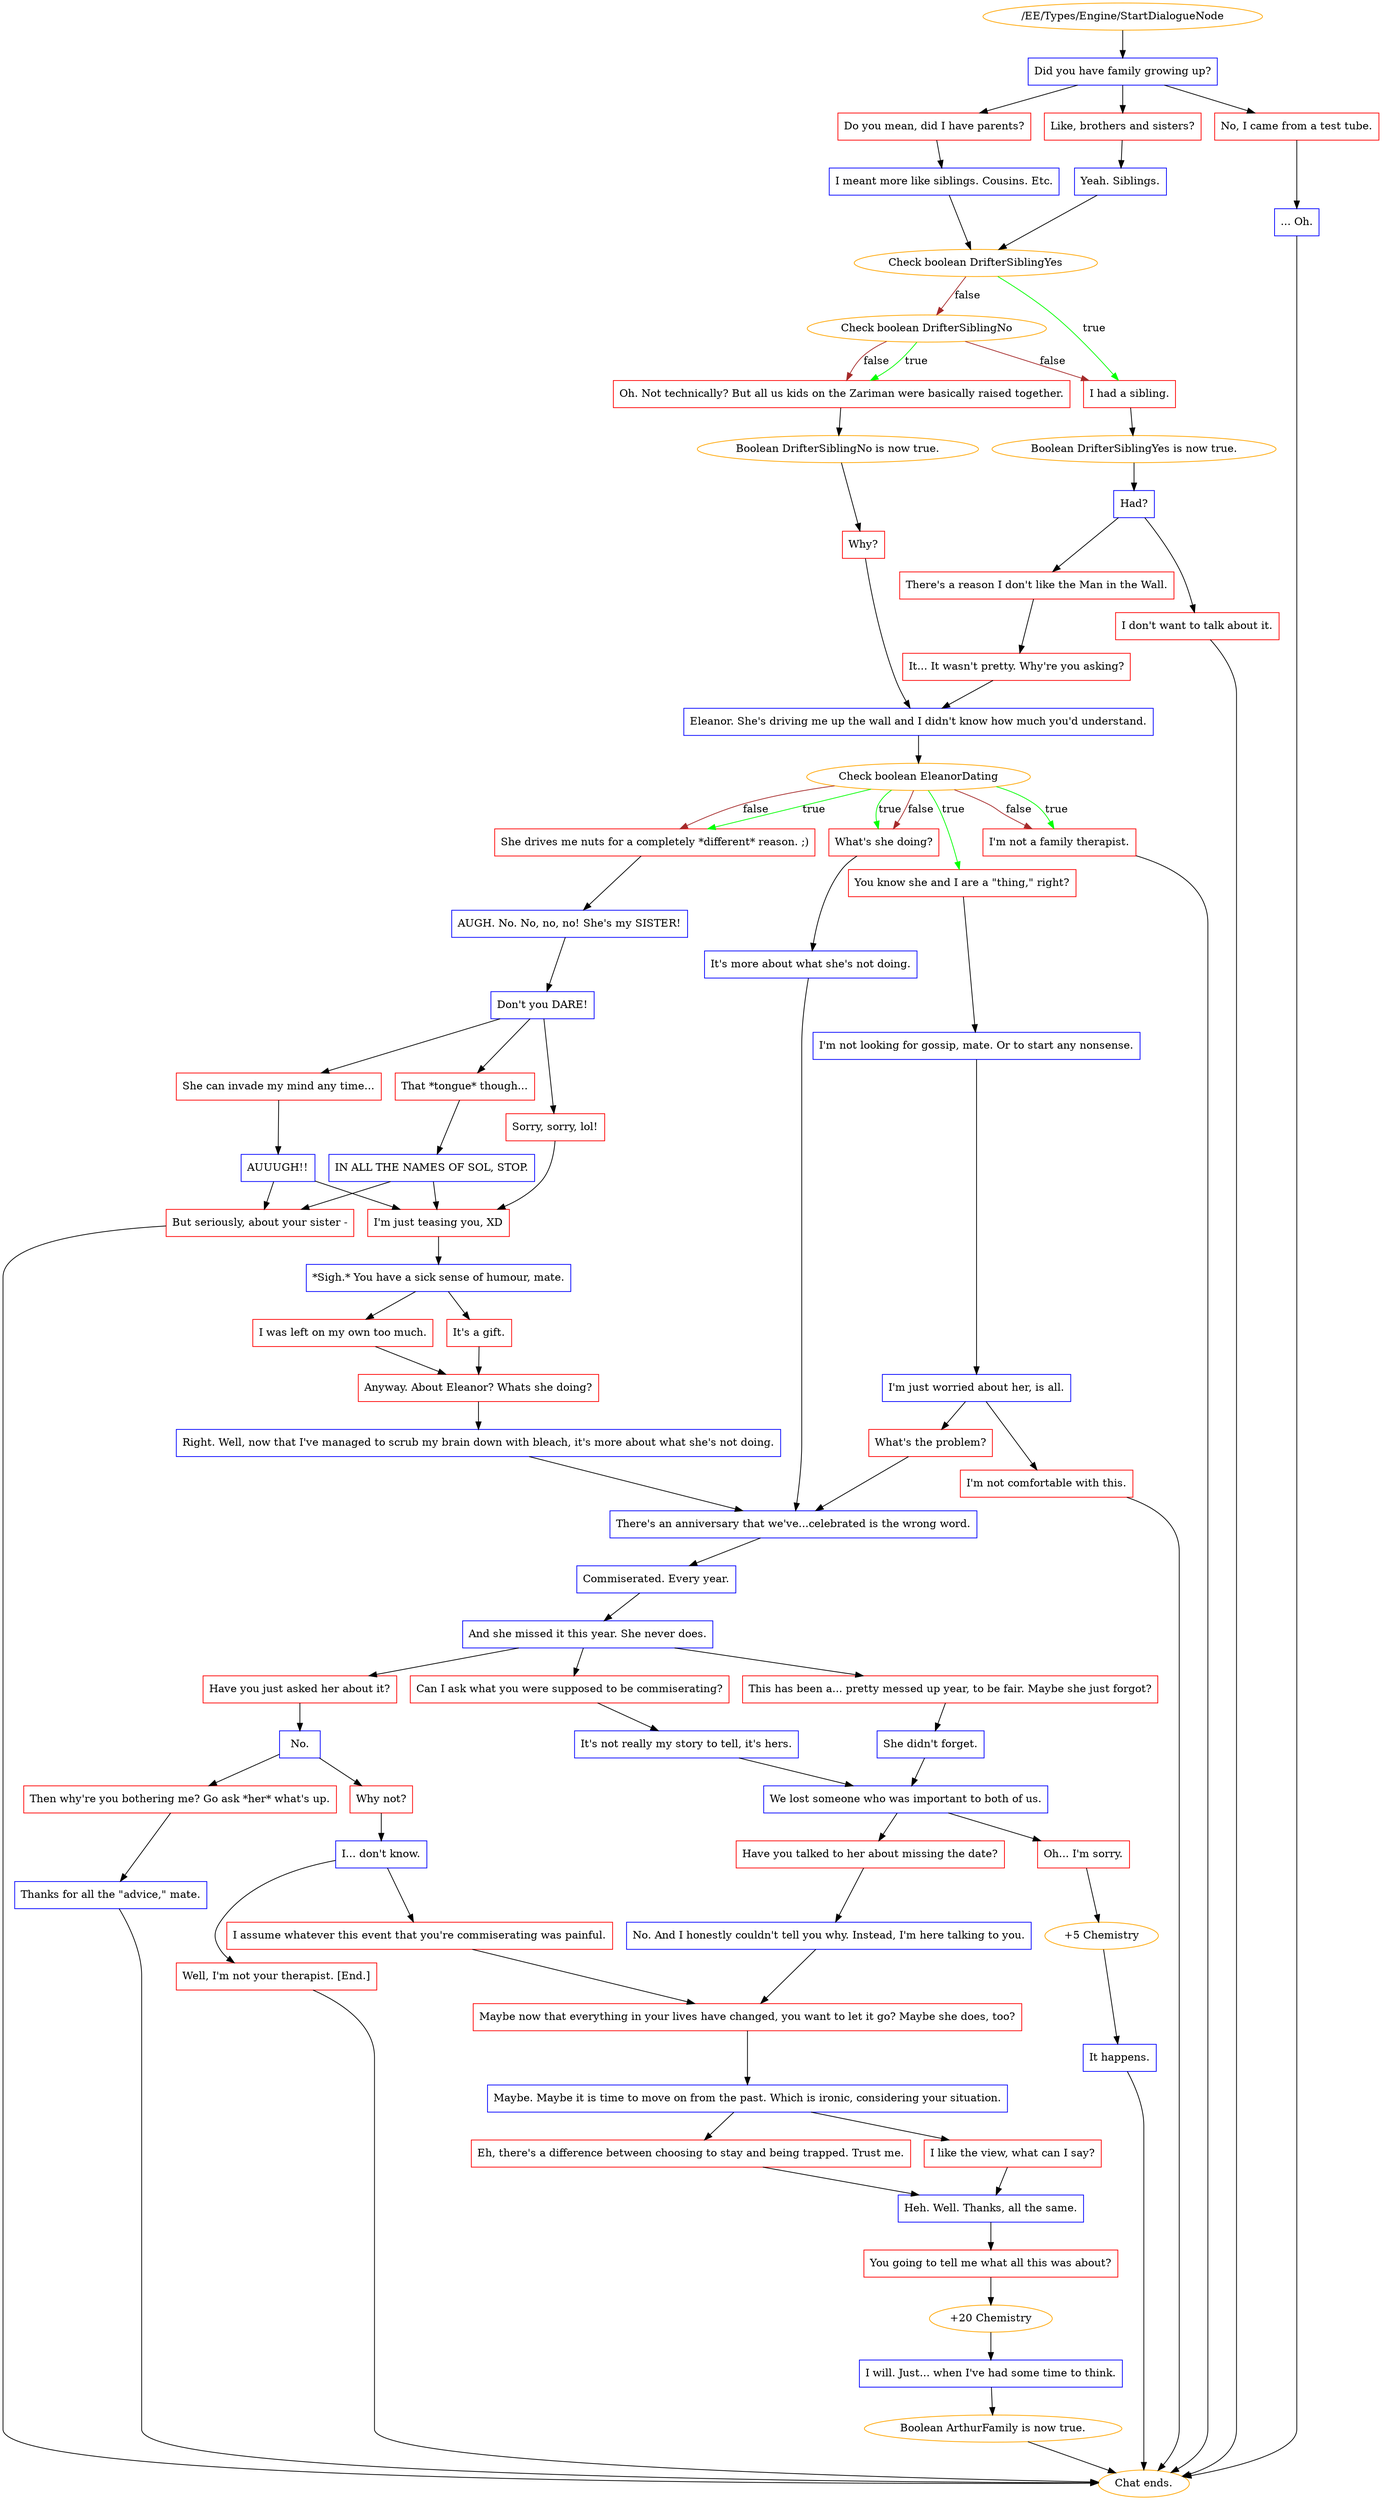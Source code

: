 digraph {
	1107 [label="/EE/Types/Engine/StartDialogueNode",color=orange];
		1107 -> 1108;
	1108 [label="Did you have family growing up?",shape=box,color=blue];
		1108 -> 1109;
		1108 -> 1110;
		1108 -> 1111;
	1109 [label="Like, brothers and sisters?",shape=box,color=red];
		1109 -> 2789;
	1110 [label="Do you mean, did I have parents?",shape=box,color=red];
		1110 -> 2790;
	1111 [label="No, I came from a test tube.",shape=box,color=red];
		1111 -> 1112;
	2789 [label="Yeah. Siblings.",shape=box,color=blue];
		2789 -> 2791;
	2790 [label="I meant more like siblings. Cousins. Etc.",shape=box,color=blue];
		2790 -> 2791;
	1112 [label="... Oh.",shape=box,color=blue];
		1112 -> "Chat ends.";
	2791 [label="Check boolean DrifterSiblingYes",color=orange];
		2791 -> 1123 [label=true,color=green];
		2791 -> 298 [label=false,color=brown];
	"Chat ends." [color=orange];
	1123 [label="I had a sibling.",shape=box,color=red];
		1123 -> 1121;
	298 [label="Check boolean DrifterSiblingNo",color=orange];
		298 -> 1124 [label=true,color=green];
		298 -> 1123 [label=false,color=brown];
		298 -> 1124 [label=false,color=brown];
	1121 [label="Boolean DrifterSiblingYes is now true.",color=orange];
		1121 -> 1126;
	1124 [label="Oh. Not technically? But all us kids on the Zariman were basically raised together.",shape=box,color=red];
		1124 -> 1122;
	1126 [label="Had?",shape=box,color=blue];
		1126 -> 1117;
		1126 -> 377;
	1122 [label="Boolean DrifterSiblingNo is now true.",color=orange];
		1122 -> 1125;
	1117 [label="There's a reason I don't like the Man in the Wall.",shape=box,color=red];
		1117 -> 1120;
	377 [label="I don't want to talk about it.",shape=box,color=red];
		377 -> "Chat ends.";
	1125 [label="Why?",shape=box,color=red];
		1125 -> 1119;
	1120 [label="It... It wasn't pretty. Why're you asking?",shape=box,color=red];
		1120 -> 1119;
	"Chat ends." [color=orange];
	1119 [label="Eleanor. She's driving me up the wall and I didn't know how much you'd understand.",shape=box,color=blue];
		1119 -> 1127;
	1127 [label="Check boolean EleanorDating",color=orange];
		1127 -> 1128 [label=true,color=green];
		1127 -> 1129 [label=true,color=green];
		1127 -> 1130 [label=true,color=green];
		1127 -> 1131 [label=true,color=green];
		1127 -> 1129 [label=false,color=brown];
		1127 -> 1130 [label=false,color=brown];
		1127 -> 1131 [label=false,color=brown];
	1128 [label="You know she and I are a \"thing,\" right?",shape=box,color=red];
		1128 -> 1136;
	1129 [label="What's she doing?",shape=box,color=red];
		1129 -> 1135;
	1130 [label="She drives me nuts for a completely *different* reason. ;)",shape=box,color=red];
		1130 -> 1133;
	1131 [label="I'm not a family therapist.",shape=box,color=red];
		1131 -> "Chat ends.";
	1136 [label="I'm not looking for gossip, mate. Or to start any nonsense.",shape=box,color=blue];
		1136 -> 1137;
	1135 [label="It's more about what she's not doing.",shape=box,color=blue];
		1135 -> 1154;
	1133 [label="AUGH. No. No, no, no! She's my SISTER!",shape=box,color=blue];
		1133 -> 1134;
	"Chat ends." [color=orange];
	1137 [label="I'm just worried about her, is all.",shape=box,color=blue];
		1137 -> 1142;
		1137 -> 1141;
	1154 [label="There's an anniversary that we've...celebrated is the wrong word.",shape=box,color=blue];
		1154 -> 1156;
	1134 [label="Don't you DARE!",shape=box,color=blue];
		1134 -> 1138;
		1134 -> 1139;
		1134 -> 1140;
	1142 [label="What's the problem?",shape=box,color=red];
		1142 -> 1154;
	1141 [label="I'm not comfortable with this.",shape=box,color=red];
		1141 -> "Chat ends.";
	1156 [label="Commiserated. Every year.",shape=box,color=blue];
		1156 -> 1157;
	1138 [label="Sorry, sorry, lol!",shape=box,color=red];
		1138 -> 1147;
	1139 [label="That *tongue* though...",shape=box,color=red];
		1139 -> 1144;
	1140 [label="She can invade my mind any time...",shape=box,color=red];
		1140 -> 1145;
	"Chat ends." [color=orange];
	1157 [label="And she missed it this year. She never does.",shape=box,color=blue];
		1157 -> 1155;
		1157 -> 1158;
		1157 -> 1160;
	1147 [label="I'm just teasing you, XD",shape=box,color=red];
		1147 -> 1149;
	1144 [label="IN ALL THE NAMES OF SOL, STOP.",shape=box,color=blue];
		1144 -> 1146;
		1144 -> 1147;
	1145 [label="AUUUGH!!",shape=box,color=blue];
		1145 -> 1146;
		1145 -> 1147;
	1155 [label="This has been a... pretty messed up year, to be fair. Maybe she just forgot?",shape=box,color=red];
		1155 -> 1166;
	1158 [label="Can I ask what you were supposed to be commiserating?",shape=box,color=red];
		1158 -> 1159;
	1160 [label="Have you just asked her about it?",shape=box,color=red];
		1160 -> 1162;
	1149 [label="*Sigh.* You have a sick sense of humour, mate.",shape=box,color=blue];
		1149 -> 1150;
		1149 -> 1152;
	1146 [label="But seriously, about your sister -",shape=box,color=red];
		1146 -> "Chat ends.";
	1166 [label="She didn't forget.",shape=box,color=blue];
		1166 -> 1165;
	1159 [label="It's not really my story to tell, it's hers.",shape=box,color=blue];
		1159 -> 1165;
	1162 [label="No.",shape=box,color=blue];
		1162 -> 1161;
		1162 -> 1163;
	1150 [label="I was left on my own too much.",shape=box,color=red];
		1150 -> 1153;
	1152 [label="It's a gift.",shape=box,color=red];
		1152 -> 1153;
	"Chat ends." [color=orange];
	1165 [label="We lost someone who was important to both of us.",shape=box,color=blue];
		1165 -> 1173;
		1165 -> 1174;
	1161 [label="Why not?",shape=box,color=red];
		1161 -> 1167;
	1163 [label="Then why're you bothering me? Go ask *her* what's up.",shape=box,color=red];
		1163 -> 1164;
	1153 [label="Anyway. About Eleanor? Whats she doing?",shape=box,color=red];
		1153 -> 1151;
	1173 [label="Have you talked to her about missing the date?",shape=box,color=red];
		1173 -> 1178;
	1174 [label="Oh... I'm sorry.",shape=box,color=red];
		1174 -> 1176;
	1167 [label="I... don't know.",shape=box,color=blue];
		1167 -> 1169;
		1167 -> 1170;
	1164 [label="Thanks for all the \"advice,\" mate.",shape=box,color=blue];
		1164 -> "Chat ends.";
	1151 [label="Right. Well, now that I've managed to scrub my brain down with bleach, it's more about what she's not doing.",shape=box,color=blue];
		1151 -> 1154;
	1178 [label="No. And I honestly couldn't tell you why. Instead, I'm here talking to you.",shape=box,color=blue];
		1178 -> 1172;
	1176 [label="+5 Chemistry",color=orange];
		1176 -> 1175;
	1169 [label="I assume whatever this event that you're commiserating was painful.",shape=box,color=red];
		1169 -> 1172;
	1170 [label="Well, I'm not your therapist. [End.]",shape=box,color=red];
		1170 -> "Chat ends.";
	"Chat ends." [color=orange];
	1172 [label="Maybe now that everything in your lives have changed, you want to let it go? Maybe she does, too?",shape=box,color=red];
		1172 -> 1179;
	1175 [label="It happens.",shape=box,color=blue];
		1175 -> "Chat ends.";
	"Chat ends." [color=orange];
	1179 [label="Maybe. Maybe it is time to move on from the past. Which is ironic, considering your situation.",shape=box,color=blue];
		1179 -> 1180;
		1179 -> 1181;
	"Chat ends." [color=orange];
	1180 [label="Eh, there's a difference between choosing to stay and being trapped. Trust me.",shape=box,color=red];
		1180 -> 1182;
	1181 [label="I like the view, what can I say?",shape=box,color=red];
		1181 -> 1182;
	1182 [label="Heh. Well. Thanks, all the same.",shape=box,color=blue];
		1182 -> 1183;
	1183 [label="You going to tell me what all this was about?",shape=box,color=red];
		1183 -> 1186;
	1186 [label="+20 Chemistry",color=orange];
		1186 -> 1184;
	1184 [label="I will. Just... when I've had some time to think.",shape=box,color=blue];
		1184 -> 1185;
	1185 [label="Boolean ArthurFamily is now true.",color=orange];
		1185 -> "Chat ends.";
	"Chat ends." [color=orange];
}